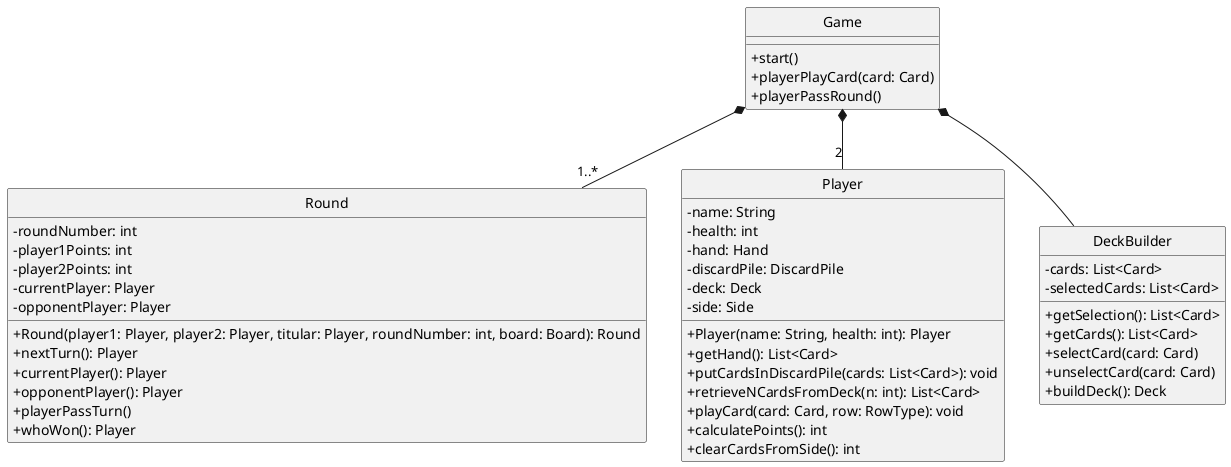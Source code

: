 @startuml

skinparam monochrome true
hide circle
skinparam classAttributeIconSize 0

' =====================
' GAME
' =====================
class Game {
  +start()
  +playerPlayCard(card: Card)
  +playerPassRound()
}

class Round {
  -roundNumber: int
  -player1Points: int
  -player2Points: int
  -currentPlayer: Player
  -opponentPlayer: Player
  +Round(player1: Player, player2: Player, titular: Player, roundNumber: int, board: Board): Round
  +nextTurn(): Player
  +currentPlayer(): Player
  +opponentPlayer(): Player
  +playerPassTurn()
  +whoWon(): Player
}

class Player {
  -name: String
  -health: int
  -hand: Hand
  -discardPile: DiscardPile
  -deck: Deck
  -side: Side
  +Player(name: String, health: int): Player
  +getHand(): List<Card>
  +putCardsInDiscardPile(cards: List<Card>): void
  +retrieveNCardsFromDeck(n: int): List<Card>
  +playCard(card: Card, row: RowType): void
  +calculatePoints(): int
  +clearCardsFromSide(): int
}

class DeckBuilder {
  -cards: List<Card>
  -selectedCards: List<Card>
  +getSelection(): List<Card>
  +getCards(): List<Card>
  +selectCard(card: Card)
  +unselectCard(card: Card)
  +buildDeck(): Deck
}

' =====================
' RELATIONSHIPS
' =====================

Game *-- "1..*" Round
Game *-- "2" Player
Game *-- DeckBuilder

@enduml
